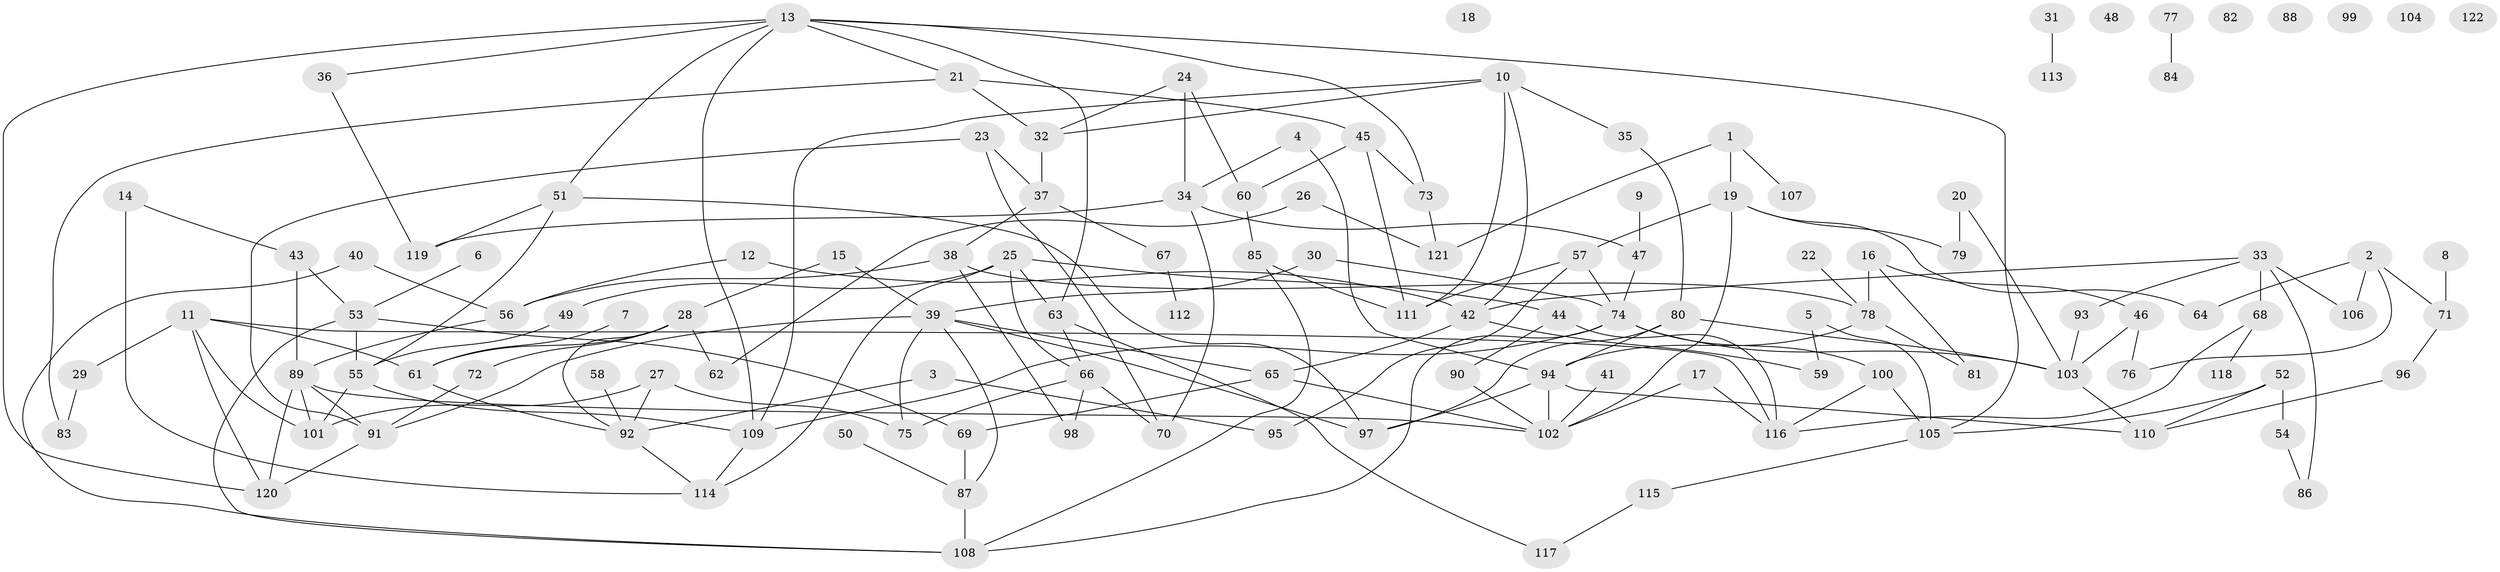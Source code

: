 // Generated by graph-tools (version 1.1) at 2025/49/03/09/25 03:49:14]
// undirected, 122 vertices, 182 edges
graph export_dot {
graph [start="1"]
  node [color=gray90,style=filled];
  1;
  2;
  3;
  4;
  5;
  6;
  7;
  8;
  9;
  10;
  11;
  12;
  13;
  14;
  15;
  16;
  17;
  18;
  19;
  20;
  21;
  22;
  23;
  24;
  25;
  26;
  27;
  28;
  29;
  30;
  31;
  32;
  33;
  34;
  35;
  36;
  37;
  38;
  39;
  40;
  41;
  42;
  43;
  44;
  45;
  46;
  47;
  48;
  49;
  50;
  51;
  52;
  53;
  54;
  55;
  56;
  57;
  58;
  59;
  60;
  61;
  62;
  63;
  64;
  65;
  66;
  67;
  68;
  69;
  70;
  71;
  72;
  73;
  74;
  75;
  76;
  77;
  78;
  79;
  80;
  81;
  82;
  83;
  84;
  85;
  86;
  87;
  88;
  89;
  90;
  91;
  92;
  93;
  94;
  95;
  96;
  97;
  98;
  99;
  100;
  101;
  102;
  103;
  104;
  105;
  106;
  107;
  108;
  109;
  110;
  111;
  112;
  113;
  114;
  115;
  116;
  117;
  118;
  119;
  120;
  121;
  122;
  1 -- 19;
  1 -- 107;
  1 -- 121;
  2 -- 64;
  2 -- 71;
  2 -- 76;
  2 -- 106;
  3 -- 92;
  3 -- 95;
  4 -- 34;
  4 -- 94;
  5 -- 59;
  5 -- 105;
  6 -- 53;
  7 -- 61;
  8 -- 71;
  9 -- 47;
  10 -- 32;
  10 -- 35;
  10 -- 42;
  10 -- 109;
  10 -- 111;
  11 -- 29;
  11 -- 61;
  11 -- 101;
  11 -- 116;
  11 -- 120;
  12 -- 42;
  12 -- 56;
  13 -- 21;
  13 -- 36;
  13 -- 51;
  13 -- 63;
  13 -- 73;
  13 -- 105;
  13 -- 109;
  13 -- 120;
  14 -- 43;
  14 -- 114;
  15 -- 28;
  15 -- 39;
  16 -- 46;
  16 -- 78;
  16 -- 81;
  17 -- 102;
  17 -- 116;
  19 -- 57;
  19 -- 64;
  19 -- 79;
  19 -- 102;
  20 -- 79;
  20 -- 103;
  21 -- 32;
  21 -- 45;
  21 -- 83;
  22 -- 78;
  23 -- 37;
  23 -- 70;
  23 -- 91;
  24 -- 32;
  24 -- 34;
  24 -- 60;
  25 -- 44;
  25 -- 49;
  25 -- 63;
  25 -- 66;
  25 -- 114;
  26 -- 62;
  26 -- 121;
  27 -- 75;
  27 -- 92;
  27 -- 101;
  28 -- 61;
  28 -- 62;
  28 -- 72;
  28 -- 92;
  29 -- 83;
  30 -- 39;
  30 -- 74;
  31 -- 113;
  32 -- 37;
  33 -- 42;
  33 -- 68;
  33 -- 86;
  33 -- 93;
  33 -- 106;
  34 -- 47;
  34 -- 70;
  34 -- 119;
  35 -- 80;
  36 -- 119;
  37 -- 38;
  37 -- 67;
  38 -- 56;
  38 -- 78;
  38 -- 98;
  39 -- 65;
  39 -- 75;
  39 -- 87;
  39 -- 91;
  39 -- 97;
  40 -- 56;
  40 -- 108;
  41 -- 102;
  42 -- 59;
  42 -- 65;
  43 -- 53;
  43 -- 89;
  44 -- 90;
  44 -- 116;
  45 -- 60;
  45 -- 73;
  45 -- 111;
  46 -- 76;
  46 -- 103;
  47 -- 74;
  49 -- 55;
  50 -- 87;
  51 -- 55;
  51 -- 97;
  51 -- 119;
  52 -- 54;
  52 -- 105;
  52 -- 110;
  53 -- 55;
  53 -- 69;
  53 -- 108;
  54 -- 86;
  55 -- 101;
  55 -- 109;
  56 -- 89;
  57 -- 74;
  57 -- 95;
  57 -- 111;
  58 -- 92;
  60 -- 85;
  61 -- 92;
  63 -- 66;
  63 -- 117;
  65 -- 69;
  65 -- 102;
  66 -- 70;
  66 -- 75;
  66 -- 98;
  67 -- 112;
  68 -- 116;
  68 -- 118;
  69 -- 87;
  71 -- 96;
  72 -- 91;
  73 -- 121;
  74 -- 100;
  74 -- 103;
  74 -- 108;
  74 -- 109;
  77 -- 84;
  78 -- 81;
  78 -- 94;
  80 -- 94;
  80 -- 97;
  80 -- 103;
  85 -- 108;
  85 -- 111;
  87 -- 108;
  89 -- 91;
  89 -- 101;
  89 -- 102;
  89 -- 120;
  90 -- 102;
  91 -- 120;
  92 -- 114;
  93 -- 103;
  94 -- 97;
  94 -- 102;
  94 -- 110;
  96 -- 110;
  100 -- 105;
  100 -- 116;
  103 -- 110;
  105 -- 115;
  109 -- 114;
  115 -- 117;
}
